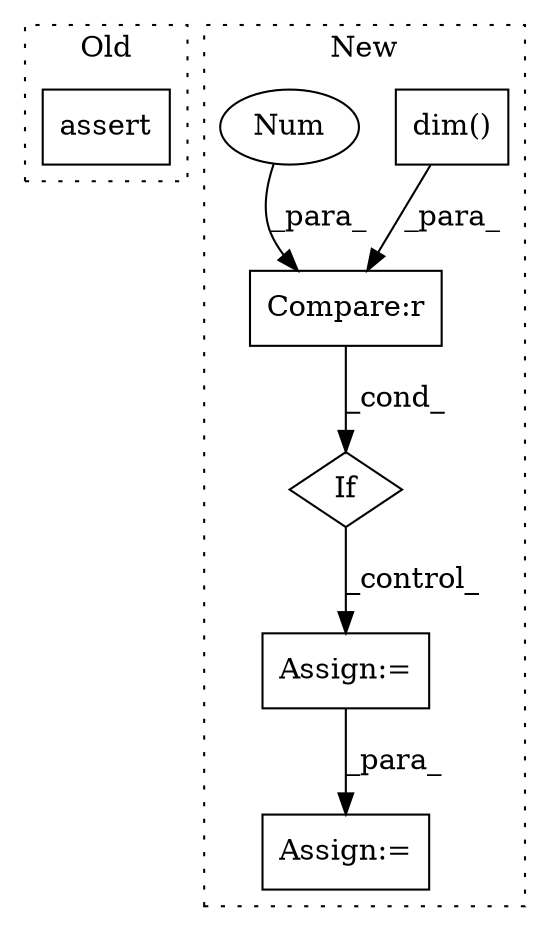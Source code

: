 digraph G {
subgraph cluster0 {
1 [label="assert" a="65" s="351" l="7" shape="box"];
label = "Old";
style="dotted";
}
subgraph cluster1 {
2 [label="dim()" a="75" s="683" l="7" shape="box"];
3 [label="Compare:r" a="40" s="831" l="13" shape="box"];
4 [label="Num" a="76" s="843" l="1" shape="ellipse"];
5 [label="If" a="96" s="828" l="3" shape="diamond"];
6 [label="Assign:=" a="68" s="855" l="3" shape="box"];
7 [label="Assign:=" a="68" s="1056" l="26" shape="box"];
label = "New";
style="dotted";
}
2 -> 3 [label="_para_"];
3 -> 5 [label="_cond_"];
4 -> 3 [label="_para_"];
5 -> 6 [label="_control_"];
6 -> 7 [label="_para_"];
}